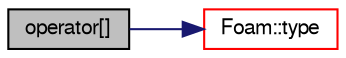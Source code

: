 digraph "operator[]"
{
  bgcolor="transparent";
  edge [fontname="FreeSans",fontsize="10",labelfontname="FreeSans",labelfontsize="10"];
  node [fontname="FreeSans",fontsize="10",shape=record];
  rankdir="LR";
  Node2426 [label="operator[]",height=0.2,width=0.4,color="black", fillcolor="grey75", style="filled", fontcolor="black"];
  Node2426 -> Node2427 [color="midnightblue",fontsize="10",style="solid",fontname="FreeSans"];
  Node2427 [label="Foam::type",height=0.2,width=0.4,color="red",URL="$a21124.html#aec48583af672626378f501eb9fc32cd1",tooltip="Return the file type: DIRECTORY or FILE. "];
}
